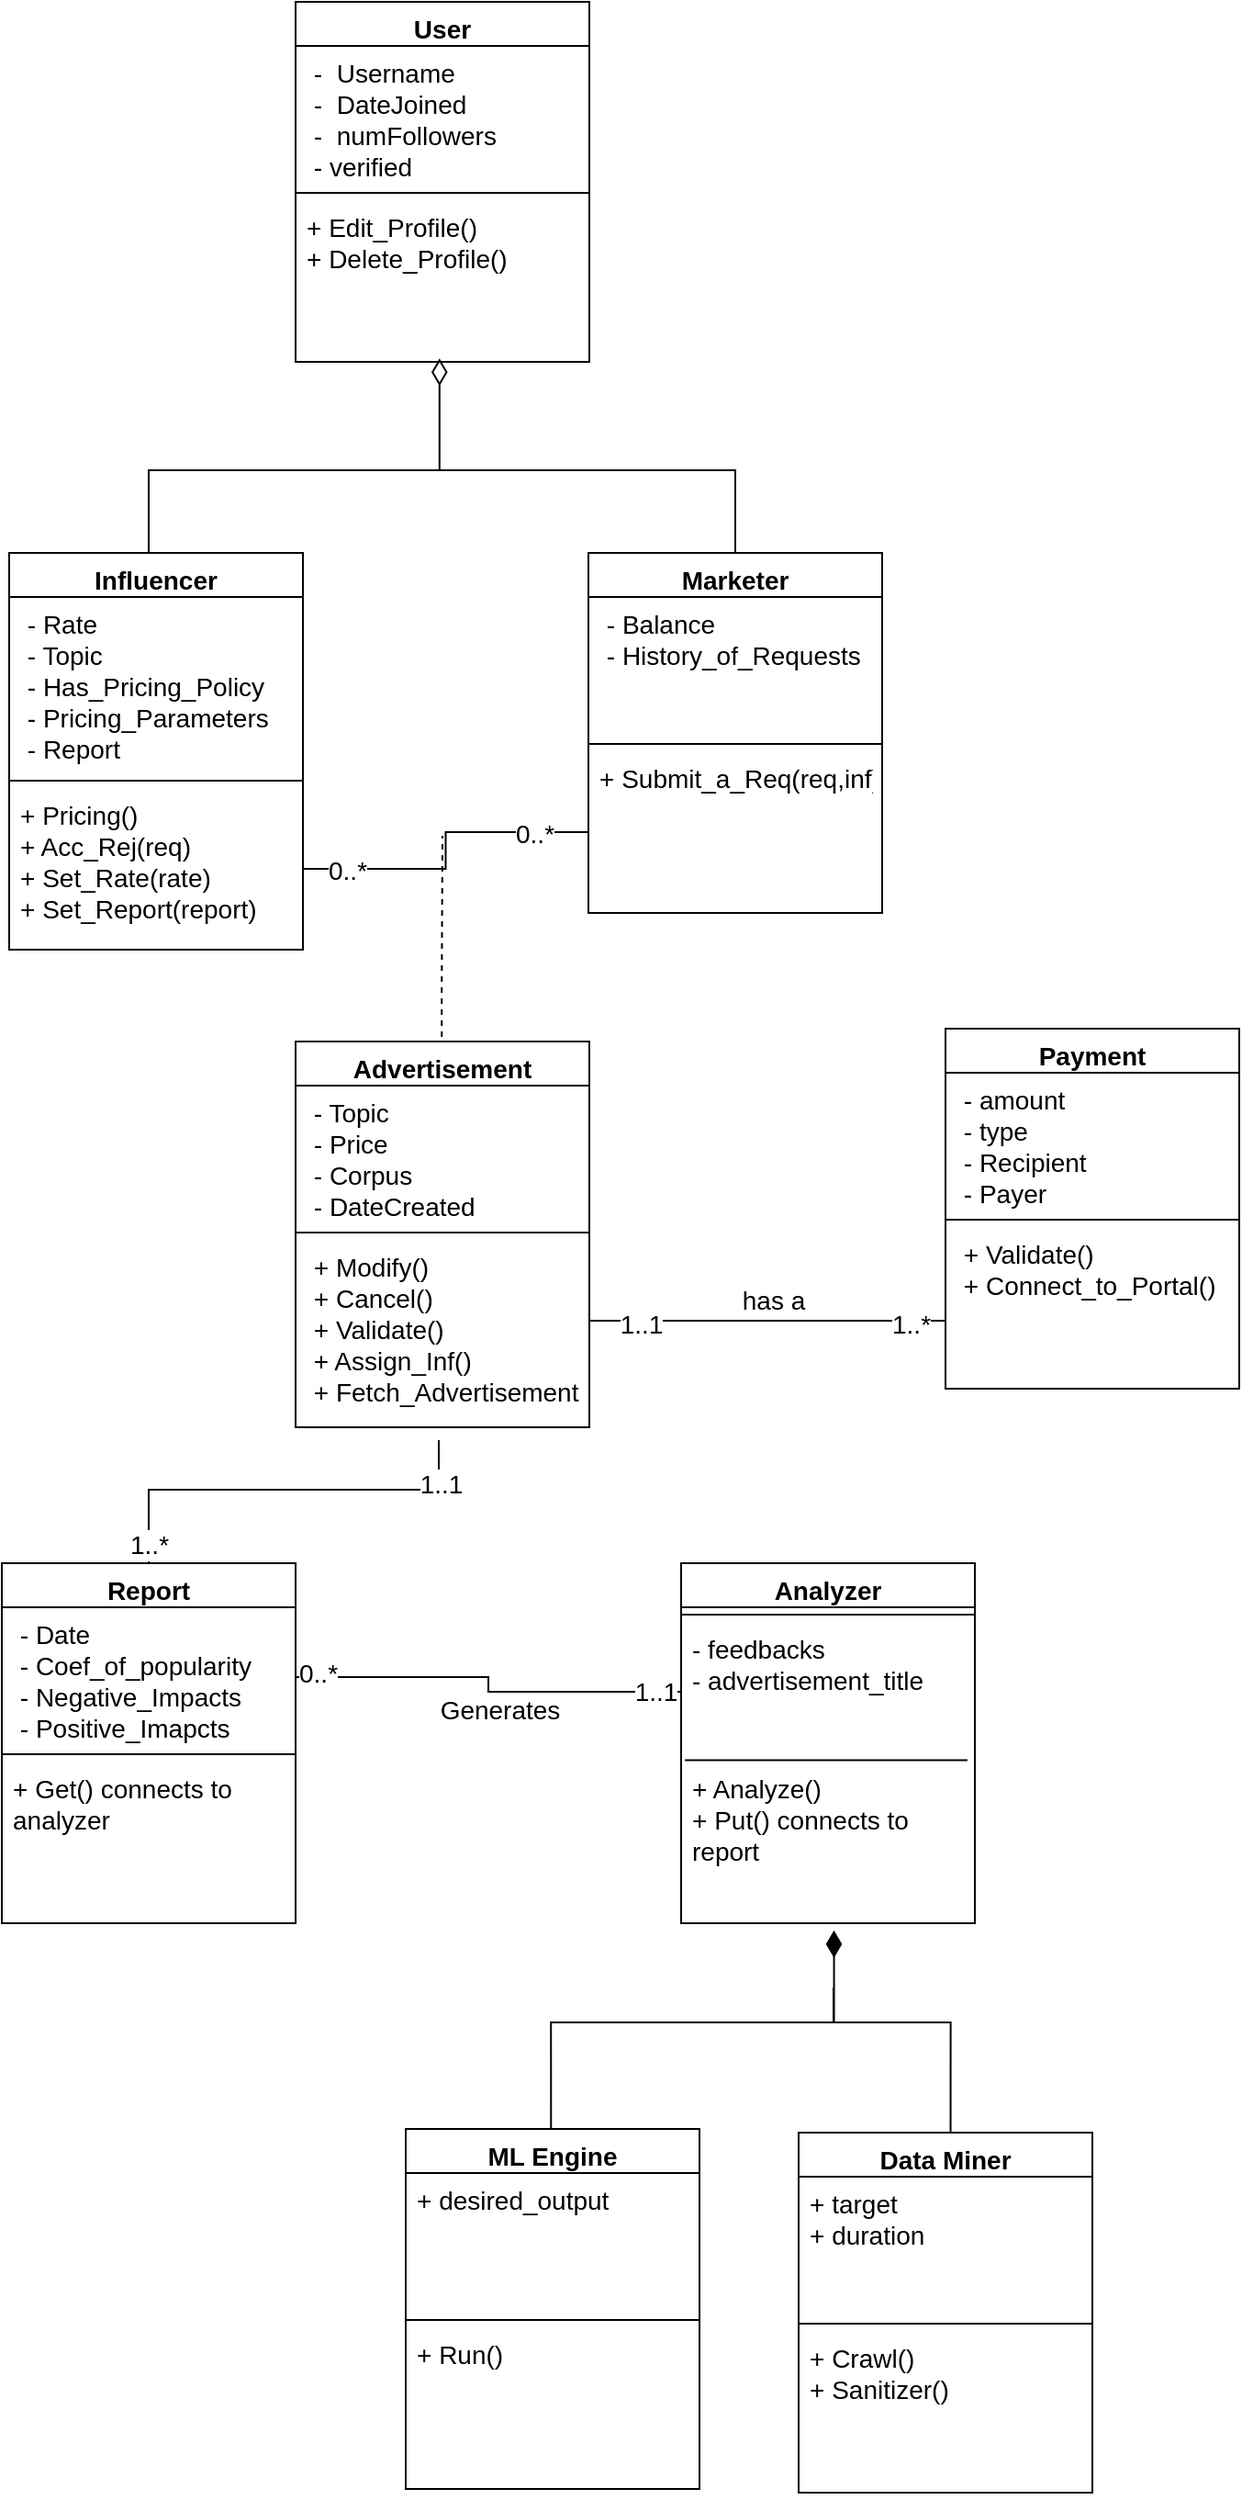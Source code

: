 <mxfile version="12.4.3" type="device" pages="1"><diagram name="Page-1" id="6133507b-19e7-1e82-6fc7-422aa6c4b21f"><mxGraphModel dx="1341" dy="754" grid="1" gridSize="10" guides="1" tooltips="1" connect="1" arrows="1" fold="1" page="1" pageScale="1" pageWidth="1100" pageHeight="850" background="#ffffff" math="0" shadow="0"><root><mxCell id="0"/><mxCell id="1" parent="0"/><mxCell id="zCUeD-Zxqv8S3PV7NLb8-21" value="User" style="swimlane;fontStyle=1;align=center;verticalAlign=top;childLayout=stackLayout;horizontal=1;startSize=24;horizontalStack=0;resizeParent=1;resizeParentMax=0;resizeLast=0;collapsible=1;marginBottom=0;fontSize=14;" parent="1" vertex="1"><mxGeometry x="230" y="70" width="160" height="196" as="geometry"/></mxCell><mxCell id="zCUeD-Zxqv8S3PV7NLb8-22" value=" -  Username&#xA; -  DateJoined&#xA; -  numFollowers&#xA; - verified" style="text;strokeColor=none;fillColor=none;align=left;verticalAlign=top;spacingLeft=4;spacingRight=4;overflow=hidden;rotatable=0;points=[[0,0.5],[1,0.5]];portConstraint=eastwest;fontSize=14;" parent="zCUeD-Zxqv8S3PV7NLb8-21" vertex="1"><mxGeometry y="24" width="160" height="76" as="geometry"/></mxCell><mxCell id="zCUeD-Zxqv8S3PV7NLb8-23" value="" style="line;strokeWidth=1;fillColor=none;align=left;verticalAlign=middle;spacingTop=-1;spacingLeft=3;spacingRight=3;rotatable=0;labelPosition=right;points=[];portConstraint=eastwest;fontSize=14;" parent="zCUeD-Zxqv8S3PV7NLb8-21" vertex="1"><mxGeometry y="100" width="160" height="8" as="geometry"/></mxCell><mxCell id="zCUeD-Zxqv8S3PV7NLb8-24" value="+ Edit_Profile()&#xA;+ Delete_Profile()&#xA;&#xA;" style="text;strokeColor=none;fillColor=none;align=left;verticalAlign=top;spacingLeft=4;spacingRight=4;overflow=hidden;rotatable=0;points=[[0,0.5],[1,0.5]];portConstraint=eastwest;fontSize=14;" parent="zCUeD-Zxqv8S3PV7NLb8-21" vertex="1"><mxGeometry y="108" width="160" height="88" as="geometry"/></mxCell><mxCell id="zCUeD-Zxqv8S3PV7NLb8-38" style="edgeStyle=orthogonalEdgeStyle;rounded=0;orthogonalLoop=1;jettySize=auto;html=1;exitX=0.5;exitY=0;exitDx=0;exitDy=0;endArrow=diamondThin;endFill=0;entryX=0.49;entryY=0.979;entryDx=0;entryDy=0;entryPerimeter=0;targetPerimeterSpacing=7;endSize=12;sourcePerimeterSpacing=7;startSize=12;fontSize=14;" parent="1" source="zCUeD-Zxqv8S3PV7NLb8-30" target="zCUeD-Zxqv8S3PV7NLb8-24" edge="1"><mxGeometry relative="1" as="geometry"><mxPoint x="290" y="255" as="targetPoint"/><Array as="points"><mxPoint x="150" y="325"/><mxPoint x="308" y="325"/></Array></mxGeometry></mxCell><mxCell id="zCUeD-Zxqv8S3PV7NLb8-30" value="Influencer" style="swimlane;fontStyle=1;align=center;verticalAlign=top;childLayout=stackLayout;horizontal=1;startSize=24;horizontalStack=0;resizeParent=1;resizeParentMax=0;resizeLast=0;collapsible=1;marginBottom=0;fontSize=14;" parent="1" vertex="1"><mxGeometry x="74" y="370" width="160" height="216" as="geometry"/></mxCell><mxCell id="zCUeD-Zxqv8S3PV7NLb8-31" value=" - Rate&#xA; - Topic&#xA; - Has_Pricing_Policy&#xA; - Pricing_Parameters&#xA; - Report&#xA;" style="text;strokeColor=none;fillColor=none;align=left;verticalAlign=top;spacingLeft=4;spacingRight=4;overflow=hidden;rotatable=0;points=[[0,0.5],[1,0.5]];portConstraint=eastwest;fontSize=14;" parent="zCUeD-Zxqv8S3PV7NLb8-30" vertex="1"><mxGeometry y="24" width="160" height="96" as="geometry"/></mxCell><mxCell id="zCUeD-Zxqv8S3PV7NLb8-32" value="" style="line;strokeWidth=1;fillColor=none;align=left;verticalAlign=middle;spacingTop=-1;spacingLeft=3;spacingRight=3;rotatable=0;labelPosition=right;points=[];portConstraint=eastwest;fontSize=14;" parent="zCUeD-Zxqv8S3PV7NLb8-30" vertex="1"><mxGeometry y="120" width="160" height="8" as="geometry"/></mxCell><mxCell id="zCUeD-Zxqv8S3PV7NLb8-33" value="+ Pricing()&#xA;+ Acc_Rej(req)&#xA;+ Set_Rate(rate)&#xA;+ Set_Report(report)&#xA;" style="text;strokeColor=none;fillColor=none;align=left;verticalAlign=top;spacingLeft=4;spacingRight=4;overflow=hidden;rotatable=0;points=[[0,0.5],[1,0.5]];portConstraint=eastwest;fontSize=14;" parent="zCUeD-Zxqv8S3PV7NLb8-30" vertex="1"><mxGeometry y="128" width="160" height="88" as="geometry"/></mxCell><mxCell id="zCUeD-Zxqv8S3PV7NLb8-39" style="edgeStyle=orthogonalEdgeStyle;rounded=0;orthogonalLoop=1;jettySize=auto;html=1;exitX=0.5;exitY=0;exitDx=0;exitDy=0;startSize=12;sourcePerimeterSpacing=7;endArrow=none;endFill=0;endSize=12;targetPerimeterSpacing=7;strokeWidth=1;fontSize=14;" parent="1" source="zCUeD-Zxqv8S3PV7NLb8-34" edge="1"><mxGeometry relative="1" as="geometry"><mxPoint x="290" y="325" as="targetPoint"/><Array as="points"><mxPoint x="470" y="325"/></Array></mxGeometry></mxCell><mxCell id="zCUeD-Zxqv8S3PV7NLb8-34" value="Marketer" style="swimlane;fontStyle=1;align=center;verticalAlign=top;childLayout=stackLayout;horizontal=1;startSize=24;horizontalStack=0;resizeParent=1;resizeParentMax=0;resizeLast=0;collapsible=1;marginBottom=0;fontSize=14;" parent="1" vertex="1"><mxGeometry x="389.5" y="370" width="160" height="196" as="geometry"/></mxCell><mxCell id="zCUeD-Zxqv8S3PV7NLb8-35" value=" - Balance&#xA; - History_of_Requests" style="text;strokeColor=none;fillColor=none;align=left;verticalAlign=top;spacingLeft=4;spacingRight=4;overflow=hidden;rotatable=0;points=[[0,0.5],[1,0.5]];portConstraint=eastwest;fontSize=14;" parent="zCUeD-Zxqv8S3PV7NLb8-34" vertex="1"><mxGeometry y="24" width="160" height="76" as="geometry"/></mxCell><mxCell id="zCUeD-Zxqv8S3PV7NLb8-36" value="" style="line;strokeWidth=1;fillColor=none;align=left;verticalAlign=middle;spacingTop=-1;spacingLeft=3;spacingRight=3;rotatable=0;labelPosition=right;points=[];portConstraint=eastwest;fontSize=14;" parent="zCUeD-Zxqv8S3PV7NLb8-34" vertex="1"><mxGeometry y="100" width="160" height="8" as="geometry"/></mxCell><mxCell id="zCUeD-Zxqv8S3PV7NLb8-37" value="+ Submit_a_Req(req,inf)" style="text;strokeColor=none;fillColor=none;align=left;verticalAlign=top;spacingLeft=4;spacingRight=4;overflow=hidden;rotatable=0;points=[[0,0.5],[1,0.5]];portConstraint=eastwest;fontSize=14;" parent="zCUeD-Zxqv8S3PV7NLb8-34" vertex="1"><mxGeometry y="108" width="160" height="88" as="geometry"/></mxCell><mxCell id="zCUeD-Zxqv8S3PV7NLb8-40" style="edgeStyle=orthogonalEdgeStyle;rounded=0;orthogonalLoop=1;jettySize=auto;html=1;exitX=1;exitY=0.5;exitDx=0;exitDy=0;entryX=0;entryY=0.5;entryDx=0;entryDy=0;startSize=12;sourcePerimeterSpacing=7;endArrow=none;endFill=0;endSize=12;targetPerimeterSpacing=7;strokeWidth=1;fontSize=14;" parent="1" source="zCUeD-Zxqv8S3PV7NLb8-33" target="zCUeD-Zxqv8S3PV7NLb8-37" edge="1"><mxGeometry relative="1" as="geometry"/></mxCell><mxCell id="zCUeD-Zxqv8S3PV7NLb8-47" value="0..*" style="text;html=1;align=center;verticalAlign=middle;resizable=0;points=[];;labelBackgroundColor=#ffffff;fontSize=14;" parent="zCUeD-Zxqv8S3PV7NLb8-40" vertex="1" connectable="0"><mxGeometry x="0.662" y="-1" relative="1" as="geometry"><mxPoint as="offset"/></mxGeometry></mxCell><mxCell id="zCUeD-Zxqv8S3PV7NLb8-48" value="0..*" style="text;html=1;align=center;verticalAlign=middle;resizable=0;points=[];;labelBackgroundColor=#ffffff;fontSize=14;" parent="zCUeD-Zxqv8S3PV7NLb8-40" vertex="1" connectable="0"><mxGeometry x="-0.735" y="-1" relative="1" as="geometry"><mxPoint as="offset"/></mxGeometry></mxCell><mxCell id="zCUeD-Zxqv8S3PV7NLb8-46" style="edgeStyle=orthogonalEdgeStyle;rounded=0;orthogonalLoop=1;jettySize=auto;html=1;exitX=0.5;exitY=0;exitDx=0;exitDy=0;dashed=1;startSize=12;sourcePerimeterSpacing=7;endArrow=none;endFill=0;endSize=12;targetPerimeterSpacing=7;strokeWidth=1;fontSize=14;" parent="1" edge="1"><mxGeometry relative="1" as="geometry"><mxPoint x="310" y="524" as="targetPoint"/><mxPoint x="309.647" y="633.471" as="sourcePoint"/><Array as="points"><mxPoint x="310" y="610"/><mxPoint x="310" y="610"/></Array></mxGeometry></mxCell><mxCell id="zCUeD-Zxqv8S3PV7NLb8-41" value="Advertisement " style="swimlane;fontStyle=1;align=center;verticalAlign=top;childLayout=stackLayout;horizontal=1;startSize=24;horizontalStack=0;resizeParent=1;resizeParentMax=0;resizeLast=0;collapsible=1;marginBottom=0;fontSize=14;" parent="1" vertex="1"><mxGeometry x="230" y="636" width="160" height="210" as="geometry"/></mxCell><mxCell id="zCUeD-Zxqv8S3PV7NLb8-42" value=" - Topic&#xA; - Price&#xA; - Corpus&#xA; - DateCreated&#xA;&#xA;" style="text;strokeColor=none;fillColor=none;align=left;verticalAlign=top;spacingLeft=4;spacingRight=4;overflow=hidden;rotatable=0;points=[[0,0.5],[1,0.5]];portConstraint=eastwest;fontSize=14;" parent="zCUeD-Zxqv8S3PV7NLb8-41" vertex="1"><mxGeometry y="24" width="160" height="76" as="geometry"/></mxCell><mxCell id="zCUeD-Zxqv8S3PV7NLb8-43" value="" style="line;strokeWidth=1;fillColor=none;align=left;verticalAlign=middle;spacingTop=-1;spacingLeft=3;spacingRight=3;rotatable=0;labelPosition=right;points=[];portConstraint=eastwest;fontSize=14;" parent="zCUeD-Zxqv8S3PV7NLb8-41" vertex="1"><mxGeometry y="100" width="160" height="8" as="geometry"/></mxCell><mxCell id="zCUeD-Zxqv8S3PV7NLb8-44" value=" + Modify()&#xA; + Cancel()&#xA; + Validate()&#xA; + Assign_Inf()&#xA; + Fetch_Advertisement() &#xA;" style="text;strokeColor=none;fillColor=none;align=left;verticalAlign=top;spacingLeft=4;spacingRight=4;overflow=hidden;rotatable=0;points=[[0,0.5],[1,0.5]];portConstraint=eastwest;fontSize=14;" parent="zCUeD-Zxqv8S3PV7NLb8-41" vertex="1"><mxGeometry y="108" width="160" height="102" as="geometry"/></mxCell><mxCell id="zCUeD-Zxqv8S3PV7NLb8-49" value="Payment" style="swimlane;fontStyle=1;align=center;verticalAlign=top;childLayout=stackLayout;horizontal=1;startSize=24;horizontalStack=0;resizeParent=1;resizeParentMax=0;resizeLast=0;collapsible=1;marginBottom=0;fontSize=14;" parent="1" vertex="1"><mxGeometry x="584" y="629" width="160" height="196" as="geometry"/></mxCell><mxCell id="zCUeD-Zxqv8S3PV7NLb8-50" value=" - amount&#xA; - type&#xA; - Recipient&#xA; - Payer" style="text;strokeColor=none;fillColor=none;align=left;verticalAlign=top;spacingLeft=4;spacingRight=4;overflow=hidden;rotatable=0;points=[[0,0.5],[1,0.5]];portConstraint=eastwest;fontSize=14;" parent="zCUeD-Zxqv8S3PV7NLb8-49" vertex="1"><mxGeometry y="24" width="160" height="76" as="geometry"/></mxCell><mxCell id="zCUeD-Zxqv8S3PV7NLb8-51" value="" style="line;strokeWidth=1;fillColor=none;align=left;verticalAlign=middle;spacingTop=-1;spacingLeft=3;spacingRight=3;rotatable=0;labelPosition=right;points=[];portConstraint=eastwest;fontSize=14;" parent="zCUeD-Zxqv8S3PV7NLb8-49" vertex="1"><mxGeometry y="100" width="160" height="8" as="geometry"/></mxCell><mxCell id="zCUeD-Zxqv8S3PV7NLb8-52" value=" + Validate()&#xA; + Connect_to_Portal()" style="text;strokeColor=none;fillColor=none;align=left;verticalAlign=top;spacingLeft=4;spacingRight=4;overflow=hidden;rotatable=0;points=[[0,0.5],[1,0.5]];portConstraint=eastwest;fontSize=14;" parent="zCUeD-Zxqv8S3PV7NLb8-49" vertex="1"><mxGeometry y="108" width="160" height="88" as="geometry"/></mxCell><mxCell id="zCUeD-Zxqv8S3PV7NLb8-57" style="edgeStyle=orthogonalEdgeStyle;rounded=0;orthogonalLoop=1;jettySize=auto;html=1;exitX=0.5;exitY=0;exitDx=0;exitDy=0;sourcePerimeterSpacing=7;endArrow=none;endFill=0;targetPerimeterSpacing=7;strokeWidth=1;fontSize=14;" parent="1" source="zCUeD-Zxqv8S3PV7NLb8-53" target="zCUeD-Zxqv8S3PV7NLb8-44" edge="1"><mxGeometry relative="1" as="geometry"><mxPoint x="308" y="831" as="targetPoint"/><Array as="points"><mxPoint x="150" y="880"/><mxPoint x="308" y="880"/></Array></mxGeometry></mxCell><mxCell id="zCUeD-Zxqv8S3PV7NLb8-62" value="1..1" style="text;html=1;align=center;verticalAlign=middle;resizable=0;points=[];;labelBackgroundColor=#ffffff;fontSize=14;" parent="zCUeD-Zxqv8S3PV7NLb8-57" vertex="1" connectable="0"><mxGeometry x="0.763" y="-6" relative="1" as="geometry"><mxPoint x="-5" y="-3" as="offset"/></mxGeometry></mxCell><mxCell id="zCUeD-Zxqv8S3PV7NLb8-63" value="1..*" style="text;html=1;align=center;verticalAlign=middle;resizable=0;points=[];;labelBackgroundColor=#ffffff;fontSize=14;" parent="zCUeD-Zxqv8S3PV7NLb8-57" vertex="1" connectable="0"><mxGeometry x="-0.905" relative="1" as="geometry"><mxPoint as="offset"/></mxGeometry></mxCell><mxCell id="zCUeD-Zxqv8S3PV7NLb8-53" value="Report" style="swimlane;fontStyle=1;align=center;verticalAlign=top;childLayout=stackLayout;horizontal=1;startSize=24;horizontalStack=0;resizeParent=1;resizeParentMax=0;resizeLast=0;collapsible=1;marginBottom=0;fontSize=14;" parent="1" vertex="1"><mxGeometry x="70" y="920" width="160" height="196" as="geometry"/></mxCell><mxCell id="zCUeD-Zxqv8S3PV7NLb8-54" value=" - Date&#xA; - Coef_of_popularity&#xA; - Negative_Impacts&#xA; - Positive_Imapcts" style="text;strokeColor=none;fillColor=none;align=left;verticalAlign=top;spacingLeft=4;spacingRight=4;overflow=hidden;rotatable=0;points=[[0,0.5],[1,0.5]];portConstraint=eastwest;fontSize=14;" parent="zCUeD-Zxqv8S3PV7NLb8-53" vertex="1"><mxGeometry y="24" width="160" height="76" as="geometry"/></mxCell><mxCell id="zCUeD-Zxqv8S3PV7NLb8-55" value="" style="line;strokeWidth=1;fillColor=none;align=left;verticalAlign=middle;spacingTop=-1;spacingLeft=3;spacingRight=3;rotatable=0;labelPosition=right;points=[];portConstraint=eastwest;fontSize=14;" parent="zCUeD-Zxqv8S3PV7NLb8-53" vertex="1"><mxGeometry y="100" width="160" height="8" as="geometry"/></mxCell><mxCell id="zCUeD-Zxqv8S3PV7NLb8-56" value="+ Get() connects to &#xA;analyzer " style="text;strokeColor=none;fillColor=none;align=left;verticalAlign=top;spacingLeft=4;spacingRight=4;overflow=hidden;rotatable=0;points=[[0,0.5],[1,0.5]];portConstraint=eastwest;fontSize=14;" parent="zCUeD-Zxqv8S3PV7NLb8-53" vertex="1"><mxGeometry y="108" width="160" height="88" as="geometry"/></mxCell><mxCell id="zCUeD-Zxqv8S3PV7NLb8-58" style="edgeStyle=orthogonalEdgeStyle;rounded=0;orthogonalLoop=1;jettySize=auto;html=1;exitX=1;exitY=0.5;exitDx=0;exitDy=0;entryX=0;entryY=0.5;entryDx=0;entryDy=0;sourcePerimeterSpacing=7;endArrow=none;endFill=0;targetPerimeterSpacing=7;strokeWidth=1;fontSize=14;" parent="1" source="zCUeD-Zxqv8S3PV7NLb8-44" target="zCUeD-Zxqv8S3PV7NLb8-52" edge="1"><mxGeometry relative="1" as="geometry"><Array as="points"><mxPoint x="584" y="788"/></Array></mxGeometry></mxCell><mxCell id="zCUeD-Zxqv8S3PV7NLb8-59" value="1..1" style="text;html=1;align=center;verticalAlign=middle;resizable=0;points=[];;labelBackgroundColor=#ffffff;fontSize=14;" parent="zCUeD-Zxqv8S3PV7NLb8-58" vertex="1" connectable="0"><mxGeometry x="0.942" y="156" relative="1" as="geometry"><mxPoint x="-10" y="3" as="offset"/></mxGeometry></mxCell><mxCell id="zCUeD-Zxqv8S3PV7NLb8-60" value="1..*" style="text;html=1;align=center;verticalAlign=middle;resizable=0;points=[];;labelBackgroundColor=#ffffff;fontSize=14;" parent="zCUeD-Zxqv8S3PV7NLb8-58" vertex="1" connectable="0"><mxGeometry x="0.743" y="-2" relative="1" as="geometry"><mxPoint as="offset"/></mxGeometry></mxCell><mxCell id="zCUeD-Zxqv8S3PV7NLb8-61" value="has a" style="text;html=1;align=center;verticalAlign=middle;resizable=0;points=[];;labelBackgroundColor=#ffffff;fontSize=14;" parent="zCUeD-Zxqv8S3PV7NLb8-58" vertex="1" connectable="0"><mxGeometry x="0.076" y="-5" relative="1" as="geometry"><mxPoint x="-5" y="-16" as="offset"/></mxGeometry></mxCell><mxCell id="zCUeD-Zxqv8S3PV7NLb8-65" value="Analyzer" style="swimlane;fontStyle=1;align=center;verticalAlign=top;childLayout=stackLayout;horizontal=1;startSize=24;horizontalStack=0;resizeParent=1;resizeParentMax=0;resizeLast=0;collapsible=1;marginBottom=0;fontSize=14;" parent="1" vertex="1"><mxGeometry x="440" y="920" width="160" height="196" as="geometry"/></mxCell><mxCell id="zCUeD-Zxqv8S3PV7NLb8-67" value="" style="line;strokeWidth=1;fillColor=none;align=left;verticalAlign=middle;spacingTop=-1;spacingLeft=3;spacingRight=3;rotatable=0;labelPosition=right;points=[];portConstraint=eastwest;fontSize=14;" parent="zCUeD-Zxqv8S3PV7NLb8-65" vertex="1"><mxGeometry y="24" width="160" height="8" as="geometry"/></mxCell><mxCell id="zCUeD-Zxqv8S3PV7NLb8-66" value="- feedbacks&#xA;- advertisement_title" style="text;strokeColor=none;fillColor=none;align=left;verticalAlign=top;spacingLeft=4;spacingRight=4;overflow=hidden;rotatable=0;points=[[0,0.5],[1,0.5]];portConstraint=eastwest;fontSize=14;" parent="zCUeD-Zxqv8S3PV7NLb8-65" vertex="1"><mxGeometry y="32" width="160" height="76" as="geometry"/></mxCell><mxCell id="k_-IoTH3MnV9cbZXOWyJ-1" value="" style="endArrow=none;html=1;exitX=0.013;exitY=-0.008;exitDx=0;exitDy=0;exitPerimeter=0;entryX=0.975;entryY=-0.008;entryDx=0;entryDy=0;entryPerimeter=0;" parent="zCUeD-Zxqv8S3PV7NLb8-65" source="zCUeD-Zxqv8S3PV7NLb8-68" target="zCUeD-Zxqv8S3PV7NLb8-68" edge="1"><mxGeometry width="50" height="50" relative="1" as="geometry"><mxPoint x="55" y="108" as="sourcePoint"/><mxPoint x="105" y="58" as="targetPoint"/></mxGeometry></mxCell><mxCell id="zCUeD-Zxqv8S3PV7NLb8-68" value="+ Analyze()&#xA;+ Put() connects to &#xA;report" style="text;strokeColor=none;fillColor=none;align=left;verticalAlign=top;spacingLeft=4;spacingRight=4;overflow=hidden;rotatable=0;points=[[0,0.5],[1,0.5]];portConstraint=eastwest;fontSize=14;" parent="zCUeD-Zxqv8S3PV7NLb8-65" vertex="1"><mxGeometry y="108" width="160" height="88" as="geometry"/></mxCell><mxCell id="zCUeD-Zxqv8S3PV7NLb8-69" style="edgeStyle=orthogonalEdgeStyle;rounded=0;orthogonalLoop=1;jettySize=auto;html=1;exitX=0;exitY=0.5;exitDx=0;exitDy=0;entryX=1;entryY=0.5;entryDx=0;entryDy=0;sourcePerimeterSpacing=7;endArrow=none;endFill=0;targetPerimeterSpacing=7;strokeWidth=1;fontSize=14;" parent="1" source="zCUeD-Zxqv8S3PV7NLb8-66" target="zCUeD-Zxqv8S3PV7NLb8-54" edge="1"><mxGeometry relative="1" as="geometry"/></mxCell><mxCell id="zCUeD-Zxqv8S3PV7NLb8-70" value="Generates" style="text;html=1;align=center;verticalAlign=middle;resizable=0;points=[];;labelBackgroundColor=#ffffff;fontSize=14;" parent="zCUeD-Zxqv8S3PV7NLb8-69" vertex="1" connectable="0"><mxGeometry x="-0.207" y="4" relative="1" as="geometry"><mxPoint x="-13" y="6" as="offset"/></mxGeometry></mxCell><mxCell id="zCUeD-Zxqv8S3PV7NLb8-81" value="1..1" style="text;html=1;align=center;verticalAlign=middle;resizable=0;points=[];;labelBackgroundColor=#ffffff;fontSize=14;" parent="zCUeD-Zxqv8S3PV7NLb8-69" vertex="1" connectable="0"><mxGeometry x="-0.866" relative="1" as="geometry"><mxPoint as="offset"/></mxGeometry></mxCell><mxCell id="zCUeD-Zxqv8S3PV7NLb8-82" value="0..*" style="text;html=1;align=center;verticalAlign=middle;resizable=0;points=[];;labelBackgroundColor=#ffffff;fontSize=14;" parent="zCUeD-Zxqv8S3PV7NLb8-69" vertex="1" connectable="0"><mxGeometry x="0.888" y="-2" relative="1" as="geometry"><mxPoint as="offset"/></mxGeometry></mxCell><mxCell id="zCUeD-Zxqv8S3PV7NLb8-79" style="edgeStyle=orthogonalEdgeStyle;rounded=0;orthogonalLoop=1;jettySize=auto;html=1;exitX=0.5;exitY=0;exitDx=0;exitDy=0;entryX=0.524;entryY=1.033;entryDx=0;entryDy=0;entryPerimeter=0;sourcePerimeterSpacing=7;endArrow=diamondThin;endFill=1;targetPerimeterSpacing=7;strokeWidth=1;fontSize=14;endSize=12;" parent="1" edge="1"><mxGeometry relative="1" as="geometry"><mxPoint x="369.147" y="1230.471" as="sourcePoint"/><mxPoint x="523.265" y="1119.882" as="targetPoint"/><Array as="points"><mxPoint x="369.5" y="1170"/><mxPoint x="523.5" y="1170"/></Array></mxGeometry></mxCell><mxCell id="zCUeD-Zxqv8S3PV7NLb8-71" value="ML Engine" style="swimlane;fontStyle=1;align=center;verticalAlign=top;childLayout=stackLayout;horizontal=1;startSize=24;horizontalStack=0;resizeParent=1;resizeParentMax=0;resizeLast=0;collapsible=1;marginBottom=0;fontSize=14;" parent="1" vertex="1"><mxGeometry x="290" y="1228" width="160" height="196" as="geometry"/></mxCell><mxCell id="zCUeD-Zxqv8S3PV7NLb8-72" value="+ desired_output" style="text;strokeColor=none;fillColor=none;align=left;verticalAlign=top;spacingLeft=4;spacingRight=4;overflow=hidden;rotatable=0;points=[[0,0.5],[1,0.5]];portConstraint=eastwest;fontSize=14;" parent="zCUeD-Zxqv8S3PV7NLb8-71" vertex="1"><mxGeometry y="24" width="160" height="76" as="geometry"/></mxCell><mxCell id="zCUeD-Zxqv8S3PV7NLb8-73" value="" style="line;strokeWidth=1;fillColor=none;align=left;verticalAlign=middle;spacingTop=-1;spacingLeft=3;spacingRight=3;rotatable=0;labelPosition=right;points=[];portConstraint=eastwest;fontSize=14;" parent="zCUeD-Zxqv8S3PV7NLb8-71" vertex="1"><mxGeometry y="100" width="160" height="8" as="geometry"/></mxCell><mxCell id="zCUeD-Zxqv8S3PV7NLb8-74" value="+ Run()" style="text;strokeColor=none;fillColor=none;align=left;verticalAlign=top;spacingLeft=4;spacingRight=4;overflow=hidden;rotatable=0;points=[[0,0.5],[1,0.5]];portConstraint=eastwest;fontSize=14;" parent="zCUeD-Zxqv8S3PV7NLb8-71" vertex="1"><mxGeometry y="108" width="160" height="88" as="geometry"/></mxCell><mxCell id="zCUeD-Zxqv8S3PV7NLb8-80" style="edgeStyle=orthogonalEdgeStyle;rounded=0;orthogonalLoop=1;jettySize=auto;html=1;exitX=0.5;exitY=0;exitDx=0;exitDy=0;sourcePerimeterSpacing=7;endArrow=none;endFill=0;endSize=12;targetPerimeterSpacing=7;strokeWidth=1;fontSize=14;" parent="1" edge="1"><mxGeometry relative="1" as="geometry"><mxPoint x="523" y="1151" as="targetPoint"/><mxPoint x="586.765" y="1230.471" as="sourcePoint"/><Array as="points"><mxPoint x="586" y="1170"/><mxPoint x="523" y="1170"/></Array></mxGeometry></mxCell><mxCell id="zCUeD-Zxqv8S3PV7NLb8-75" value="Data Miner" style="swimlane;fontStyle=1;align=center;verticalAlign=top;childLayout=stackLayout;horizontal=1;startSize=24;horizontalStack=0;resizeParent=1;resizeParentMax=0;resizeLast=0;collapsible=1;marginBottom=0;fontSize=14;" parent="1" vertex="1"><mxGeometry x="504" y="1230" width="160" height="196" as="geometry"/></mxCell><mxCell id="zCUeD-Zxqv8S3PV7NLb8-76" value="+ target&#xA;+ duration" style="text;strokeColor=none;fillColor=none;align=left;verticalAlign=top;spacingLeft=4;spacingRight=4;overflow=hidden;rotatable=0;points=[[0,0.5],[1,0.5]];portConstraint=eastwest;fontSize=14;" parent="zCUeD-Zxqv8S3PV7NLb8-75" vertex="1"><mxGeometry y="24" width="160" height="76" as="geometry"/></mxCell><mxCell id="zCUeD-Zxqv8S3PV7NLb8-77" value="" style="line;strokeWidth=1;fillColor=none;align=left;verticalAlign=middle;spacingTop=-1;spacingLeft=3;spacingRight=3;rotatable=0;labelPosition=right;points=[];portConstraint=eastwest;fontSize=14;" parent="zCUeD-Zxqv8S3PV7NLb8-75" vertex="1"><mxGeometry y="100" width="160" height="8" as="geometry"/></mxCell><mxCell id="zCUeD-Zxqv8S3PV7NLb8-78" value="+ Crawl()&#xA;+ Sanitizer()&#xA;" style="text;strokeColor=none;fillColor=none;align=left;verticalAlign=top;spacingLeft=4;spacingRight=4;overflow=hidden;rotatable=0;points=[[0,0.5],[1,0.5]];portConstraint=eastwest;fontSize=14;" parent="zCUeD-Zxqv8S3PV7NLb8-75" vertex="1"><mxGeometry y="108" width="160" height="88" as="geometry"/></mxCell></root></mxGraphModel></diagram></mxfile>